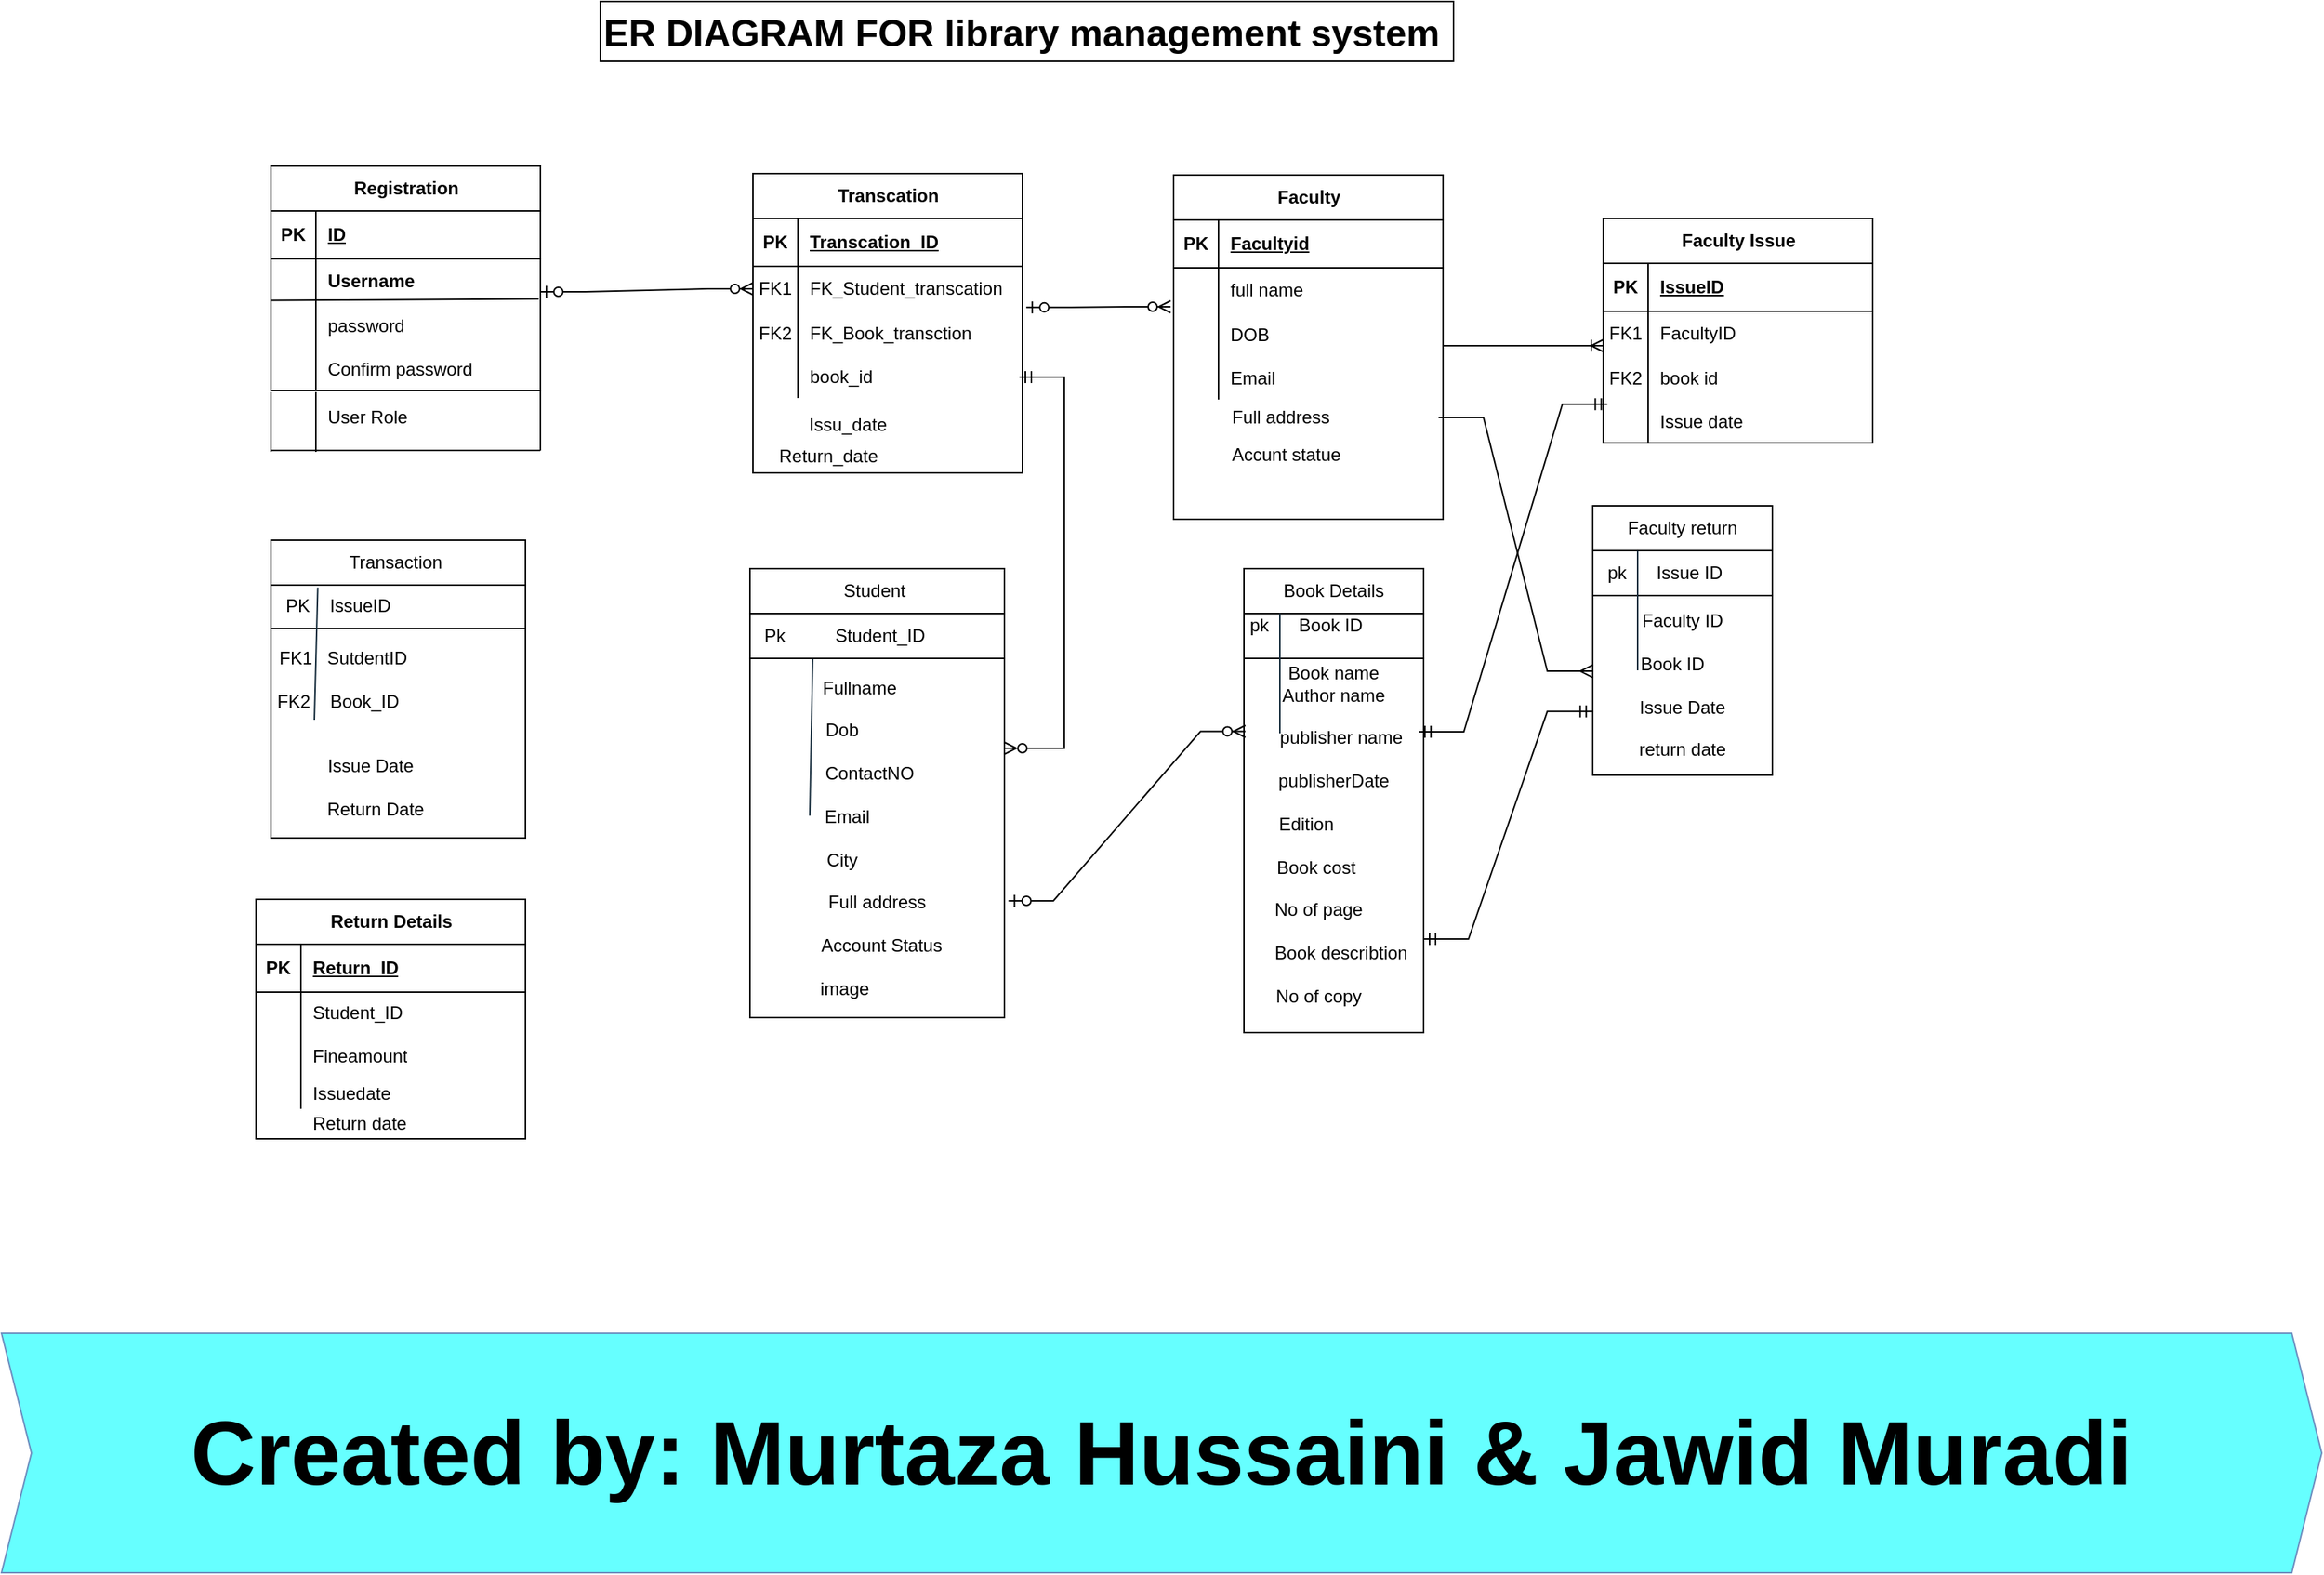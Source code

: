 <mxfile version="27.0.3">
  <diagram name="Page-1" id="FoEoWMVOJTnuln3-TEQc">
    <mxGraphModel dx="2311" dy="1397" grid="1" gridSize="10" guides="1" tooltips="1" connect="1" arrows="1" fold="1" page="1" pageScale="1" pageWidth="850" pageHeight="1100" math="0" shadow="0">
      <root>
        <mxCell id="0" />
        <mxCell id="1" parent="0" />
        <mxCell id="78TRFL_Pudhh9JTYJMQ1-1" value="Registration" style="shape=table;startSize=30;container=1;collapsible=1;childLayout=tableLayout;fixedRows=1;rowLines=0;fontStyle=1;align=center;resizeLast=1;html=1;" parent="1" vertex="1">
          <mxGeometry x="240" y="160" width="180" height="150" as="geometry" />
        </mxCell>
        <mxCell id="78TRFL_Pudhh9JTYJMQ1-2" value="" style="shape=tableRow;horizontal=0;startSize=0;swimlaneHead=0;swimlaneBody=0;fillColor=none;collapsible=0;dropTarget=0;points=[[0,0.5],[1,0.5]];portConstraint=eastwest;top=0;left=0;right=0;bottom=1;" parent="78TRFL_Pudhh9JTYJMQ1-1" vertex="1">
          <mxGeometry y="30" width="180" height="32" as="geometry" />
        </mxCell>
        <mxCell id="78TRFL_Pudhh9JTYJMQ1-3" value="PK" style="shape=partialRectangle;connectable=0;fillColor=none;top=0;left=0;bottom=0;right=0;fontStyle=1;overflow=hidden;whiteSpace=wrap;html=1;" parent="78TRFL_Pudhh9JTYJMQ1-2" vertex="1">
          <mxGeometry width="30" height="32" as="geometry">
            <mxRectangle width="30" height="32" as="alternateBounds" />
          </mxGeometry>
        </mxCell>
        <mxCell id="78TRFL_Pudhh9JTYJMQ1-4" value="ID" style="shape=partialRectangle;connectable=0;fillColor=none;top=0;left=0;bottom=0;right=0;align=left;spacingLeft=6;fontStyle=5;overflow=hidden;whiteSpace=wrap;html=1;" parent="78TRFL_Pudhh9JTYJMQ1-2" vertex="1">
          <mxGeometry x="30" width="150" height="32" as="geometry">
            <mxRectangle width="150" height="32" as="alternateBounds" />
          </mxGeometry>
        </mxCell>
        <mxCell id="78TRFL_Pudhh9JTYJMQ1-5" value="" style="shape=tableRow;horizontal=0;startSize=0;swimlaneHead=0;swimlaneBody=0;fillColor=none;collapsible=0;dropTarget=0;points=[[0,0.5],[1,0.5]];portConstraint=eastwest;top=0;left=0;right=0;bottom=0;" parent="78TRFL_Pudhh9JTYJMQ1-1" vertex="1">
          <mxGeometry y="62" width="180" height="30" as="geometry" />
        </mxCell>
        <mxCell id="78TRFL_Pudhh9JTYJMQ1-6" value="" style="shape=partialRectangle;connectable=0;fillColor=none;top=0;left=0;bottom=0;right=0;editable=1;overflow=hidden;whiteSpace=wrap;html=1;" parent="78TRFL_Pudhh9JTYJMQ1-5" vertex="1">
          <mxGeometry width="30" height="30" as="geometry">
            <mxRectangle width="30" height="30" as="alternateBounds" />
          </mxGeometry>
        </mxCell>
        <mxCell id="78TRFL_Pudhh9JTYJMQ1-7" value="&lt;b&gt;Username&lt;/b&gt;" style="shape=partialRectangle;connectable=0;fillColor=none;top=0;left=0;bottom=0;right=0;align=left;spacingLeft=6;overflow=hidden;whiteSpace=wrap;html=1;" parent="78TRFL_Pudhh9JTYJMQ1-5" vertex="1">
          <mxGeometry x="30" width="150" height="30" as="geometry">
            <mxRectangle width="150" height="30" as="alternateBounds" />
          </mxGeometry>
        </mxCell>
        <mxCell id="78TRFL_Pudhh9JTYJMQ1-8" value="" style="shape=tableRow;horizontal=0;startSize=0;swimlaneHead=0;swimlaneBody=0;fillColor=none;collapsible=0;dropTarget=0;points=[[0,0.5],[1,0.5]];portConstraint=eastwest;top=0;left=0;right=0;bottom=0;" parent="78TRFL_Pudhh9JTYJMQ1-1" vertex="1">
          <mxGeometry y="92" width="180" height="30" as="geometry" />
        </mxCell>
        <mxCell id="78TRFL_Pudhh9JTYJMQ1-9" value="" style="shape=partialRectangle;connectable=0;fillColor=none;top=0;left=0;bottom=0;right=0;editable=1;overflow=hidden;whiteSpace=wrap;html=1;" parent="78TRFL_Pudhh9JTYJMQ1-8" vertex="1">
          <mxGeometry width="30" height="30" as="geometry">
            <mxRectangle width="30" height="30" as="alternateBounds" />
          </mxGeometry>
        </mxCell>
        <mxCell id="78TRFL_Pudhh9JTYJMQ1-10" value="password" style="shape=partialRectangle;connectable=0;fillColor=none;top=0;left=0;bottom=0;right=0;align=left;spacingLeft=6;overflow=hidden;whiteSpace=wrap;html=1;" parent="78TRFL_Pudhh9JTYJMQ1-8" vertex="1">
          <mxGeometry x="30" width="150" height="30" as="geometry">
            <mxRectangle width="150" height="30" as="alternateBounds" />
          </mxGeometry>
        </mxCell>
        <mxCell id="78TRFL_Pudhh9JTYJMQ1-11" value="" style="shape=tableRow;horizontal=0;startSize=0;swimlaneHead=0;swimlaneBody=0;fillColor=none;collapsible=0;dropTarget=0;points=[[0,0.5],[1,0.5]];portConstraint=eastwest;top=0;left=0;right=0;bottom=0;" parent="78TRFL_Pudhh9JTYJMQ1-1" vertex="1">
          <mxGeometry y="122" width="180" height="28" as="geometry" />
        </mxCell>
        <mxCell id="78TRFL_Pudhh9JTYJMQ1-12" value="" style="shape=partialRectangle;connectable=0;fillColor=none;top=0;left=0;bottom=0;right=0;editable=1;overflow=hidden;whiteSpace=wrap;html=1;" parent="78TRFL_Pudhh9JTYJMQ1-11" vertex="1">
          <mxGeometry width="30" height="28" as="geometry">
            <mxRectangle width="30" height="28" as="alternateBounds" />
          </mxGeometry>
        </mxCell>
        <mxCell id="78TRFL_Pudhh9JTYJMQ1-13" value="Confirm password" style="shape=partialRectangle;connectable=0;fillColor=none;top=0;left=0;bottom=0;right=0;align=left;spacingLeft=6;overflow=hidden;whiteSpace=wrap;html=1;" parent="78TRFL_Pudhh9JTYJMQ1-11" vertex="1">
          <mxGeometry x="30" width="150" height="28" as="geometry">
            <mxRectangle width="150" height="28" as="alternateBounds" />
          </mxGeometry>
        </mxCell>
        <mxCell id="78TRFL_Pudhh9JTYJMQ1-14" value="" style="endArrow=none;html=1;rounded=0;fontFamily=Helvetica;fontSize=12;fontColor=default;horizontal=0;exitX=0.016;exitY=-0.075;exitDx=0;exitDy=0;exitPerimeter=0;entryX=0.994;entryY=0.89;entryDx=0;entryDy=0;entryPerimeter=0;" parent="78TRFL_Pudhh9JTYJMQ1-1" target="78TRFL_Pudhh9JTYJMQ1-5" edge="1">
          <mxGeometry width="50" height="50" relative="1" as="geometry">
            <mxPoint x="-0.12" y="89.75" as="sourcePoint" />
            <mxPoint x="187" y="90" as="targetPoint" />
          </mxGeometry>
        </mxCell>
        <mxCell id="78TRFL_Pudhh9JTYJMQ1-15" value="User Role" style="shape=partialRectangle;connectable=0;fillColor=none;top=0;left=0;bottom=0;right=0;align=left;spacingLeft=6;overflow=hidden;whiteSpace=wrap;html=1;" parent="1" vertex="1">
          <mxGeometry x="270" y="313" width="150" height="30" as="geometry">
            <mxRectangle width="150" height="30" as="alternateBounds" />
          </mxGeometry>
        </mxCell>
        <mxCell id="78TRFL_Pudhh9JTYJMQ1-16" value="" style="endArrow=none;html=1;rounded=0;fontFamily=Helvetica;fontSize=12;fontColor=default;horizontal=0;" parent="1" edge="1">
          <mxGeometry width="50" height="50" relative="1" as="geometry">
            <mxPoint x="240" y="350" as="sourcePoint" />
            <mxPoint x="420" y="350" as="targetPoint" />
          </mxGeometry>
        </mxCell>
        <mxCell id="78TRFL_Pudhh9JTYJMQ1-17" value="" style="endArrow=none;html=1;rounded=0;fontFamily=Helvetica;fontSize=12;fontColor=default;horizontal=0;" parent="1" edge="1">
          <mxGeometry width="50" height="50" relative="1" as="geometry">
            <mxPoint x="420" y="310" as="sourcePoint" />
            <mxPoint x="420" y="350" as="targetPoint" />
          </mxGeometry>
        </mxCell>
        <mxCell id="78TRFL_Pudhh9JTYJMQ1-18" value="" style="endArrow=none;html=1;rounded=0;fontFamily=Helvetica;fontSize=12;fontColor=default;horizontal=0;" parent="1" edge="1">
          <mxGeometry width="50" height="50" relative="1" as="geometry">
            <mxPoint x="240" y="311" as="sourcePoint" />
            <mxPoint x="240" y="351" as="targetPoint" />
          </mxGeometry>
        </mxCell>
        <mxCell id="78TRFL_Pudhh9JTYJMQ1-19" value="" style="endArrow=none;html=1;rounded=0;fontFamily=Helvetica;fontSize=12;fontColor=default;horizontal=0;" parent="1" edge="1">
          <mxGeometry width="50" height="50" relative="1" as="geometry">
            <mxPoint x="270" y="311" as="sourcePoint" />
            <mxPoint x="270" y="351" as="targetPoint" />
          </mxGeometry>
        </mxCell>
        <mxCell id="78TRFL_Pudhh9JTYJMQ1-20" value="" style="edgeStyle=entityRelationEdgeStyle;fontSize=12;html=1;endArrow=ERzeroToMany;startArrow=ERzeroToOne;rounded=0;fontFamily=Helvetica;fontColor=default;horizontal=0;entryX=0;entryY=0.5;entryDx=0;entryDy=0;" parent="1" edge="1" target="78TRFL_Pudhh9JTYJMQ1-25">
          <mxGeometry width="100" height="100" relative="1" as="geometry">
            <mxPoint x="420" y="244" as="sourcePoint" />
            <mxPoint x="540" y="244" as="targetPoint" />
            <Array as="points">
              <mxPoint x="510" y="144" />
              <mxPoint x="520" y="224" />
            </Array>
          </mxGeometry>
        </mxCell>
        <mxCell id="78TRFL_Pudhh9JTYJMQ1-21" value="Transcation" style="shape=table;startSize=30;container=1;collapsible=1;childLayout=tableLayout;fixedRows=1;rowLines=0;fontStyle=1;align=center;resizeLast=1;html=1;" parent="1" vertex="1">
          <mxGeometry x="562" y="165" width="180" height="200" as="geometry" />
        </mxCell>
        <mxCell id="78TRFL_Pudhh9JTYJMQ1-22" value="" style="shape=tableRow;horizontal=0;startSize=0;swimlaneHead=0;swimlaneBody=0;fillColor=none;collapsible=0;dropTarget=0;points=[[0,0.5],[1,0.5]];portConstraint=eastwest;top=0;left=0;right=0;bottom=1;" parent="78TRFL_Pudhh9JTYJMQ1-21" vertex="1">
          <mxGeometry y="30" width="180" height="32" as="geometry" />
        </mxCell>
        <mxCell id="78TRFL_Pudhh9JTYJMQ1-23" value="PK" style="shape=partialRectangle;connectable=0;fillColor=none;top=0;left=0;bottom=0;right=0;fontStyle=1;overflow=hidden;whiteSpace=wrap;html=1;" parent="78TRFL_Pudhh9JTYJMQ1-22" vertex="1">
          <mxGeometry width="30" height="32" as="geometry">
            <mxRectangle width="30" height="32" as="alternateBounds" />
          </mxGeometry>
        </mxCell>
        <mxCell id="78TRFL_Pudhh9JTYJMQ1-24" value="Transcation_ID" style="shape=partialRectangle;connectable=0;fillColor=none;top=0;left=0;bottom=0;right=0;align=left;spacingLeft=6;fontStyle=5;overflow=hidden;whiteSpace=wrap;html=1;" parent="78TRFL_Pudhh9JTYJMQ1-22" vertex="1">
          <mxGeometry x="30" width="150" height="32" as="geometry">
            <mxRectangle width="150" height="32" as="alternateBounds" />
          </mxGeometry>
        </mxCell>
        <mxCell id="78TRFL_Pudhh9JTYJMQ1-25" value="" style="shape=tableRow;horizontal=0;startSize=0;swimlaneHead=0;swimlaneBody=0;fillColor=none;collapsible=0;dropTarget=0;points=[[0,0.5],[1,0.5]];portConstraint=eastwest;top=0;left=0;right=0;bottom=0;" parent="78TRFL_Pudhh9JTYJMQ1-21" vertex="1">
          <mxGeometry y="62" width="180" height="30" as="geometry" />
        </mxCell>
        <mxCell id="78TRFL_Pudhh9JTYJMQ1-26" value="FK1" style="shape=partialRectangle;connectable=0;fillColor=none;top=0;left=0;bottom=0;right=0;editable=1;overflow=hidden;whiteSpace=wrap;html=1;" parent="78TRFL_Pudhh9JTYJMQ1-25" vertex="1">
          <mxGeometry width="30" height="30" as="geometry">
            <mxRectangle width="30" height="30" as="alternateBounds" />
          </mxGeometry>
        </mxCell>
        <mxCell id="78TRFL_Pudhh9JTYJMQ1-27" value="FK_Student_transcation" style="shape=partialRectangle;connectable=0;fillColor=none;top=0;left=0;bottom=0;right=0;align=left;spacingLeft=6;overflow=hidden;whiteSpace=wrap;html=1;" parent="78TRFL_Pudhh9JTYJMQ1-25" vertex="1">
          <mxGeometry x="30" width="150" height="30" as="geometry">
            <mxRectangle width="150" height="30" as="alternateBounds" />
          </mxGeometry>
        </mxCell>
        <mxCell id="78TRFL_Pudhh9JTYJMQ1-28" value="" style="shape=tableRow;horizontal=0;startSize=0;swimlaneHead=0;swimlaneBody=0;fillColor=none;collapsible=0;dropTarget=0;points=[[0,0.5],[1,0.5]];portConstraint=eastwest;top=0;left=0;right=0;bottom=0;" parent="78TRFL_Pudhh9JTYJMQ1-21" vertex="1">
          <mxGeometry y="92" width="180" height="30" as="geometry" />
        </mxCell>
        <mxCell id="78TRFL_Pudhh9JTYJMQ1-29" value="FK2" style="shape=partialRectangle;connectable=0;fillColor=none;top=0;left=0;bottom=0;right=0;editable=1;overflow=hidden;whiteSpace=wrap;html=1;" parent="78TRFL_Pudhh9JTYJMQ1-28" vertex="1">
          <mxGeometry width="30" height="30" as="geometry">
            <mxRectangle width="30" height="30" as="alternateBounds" />
          </mxGeometry>
        </mxCell>
        <mxCell id="78TRFL_Pudhh9JTYJMQ1-30" value="FK_Book_transction" style="shape=partialRectangle;connectable=0;fillColor=none;top=0;left=0;bottom=0;right=0;align=left;spacingLeft=6;overflow=hidden;whiteSpace=wrap;html=1;" parent="78TRFL_Pudhh9JTYJMQ1-28" vertex="1">
          <mxGeometry x="30" width="150" height="30" as="geometry">
            <mxRectangle width="150" height="30" as="alternateBounds" />
          </mxGeometry>
        </mxCell>
        <mxCell id="78TRFL_Pudhh9JTYJMQ1-31" value="" style="shape=tableRow;horizontal=0;startSize=0;swimlaneHead=0;swimlaneBody=0;fillColor=none;collapsible=0;dropTarget=0;points=[[0,0.5],[1,0.5]];portConstraint=eastwest;top=0;left=0;right=0;bottom=0;" parent="78TRFL_Pudhh9JTYJMQ1-21" vertex="1">
          <mxGeometry y="122" width="180" height="28" as="geometry" />
        </mxCell>
        <mxCell id="78TRFL_Pudhh9JTYJMQ1-32" value="" style="shape=partialRectangle;connectable=0;fillColor=none;top=0;left=0;bottom=0;right=0;editable=1;overflow=hidden;whiteSpace=wrap;html=1;" parent="78TRFL_Pudhh9JTYJMQ1-31" vertex="1">
          <mxGeometry width="30" height="28" as="geometry">
            <mxRectangle width="30" height="28" as="alternateBounds" />
          </mxGeometry>
        </mxCell>
        <mxCell id="78TRFL_Pudhh9JTYJMQ1-33" value="book_id" style="shape=partialRectangle;connectable=0;fillColor=none;top=0;left=0;bottom=0;right=0;align=left;spacingLeft=6;overflow=hidden;whiteSpace=wrap;html=1;" parent="78TRFL_Pudhh9JTYJMQ1-31" vertex="1">
          <mxGeometry x="30" width="150" height="28" as="geometry">
            <mxRectangle width="150" height="28" as="alternateBounds" />
          </mxGeometry>
        </mxCell>
        <mxCell id="78TRFL_Pudhh9JTYJMQ1-34" value="Issu_date" style="text;html=1;align=center;verticalAlign=middle;resizable=0;points=[];autosize=1;strokeColor=none;fillColor=none;fontFamily=Helvetica;fontSize=12;fontColor=default;horizontal=0;rotation=90;" parent="1" vertex="1">
          <mxGeometry x="605" y="298" width="40" height="70" as="geometry" />
        </mxCell>
        <mxCell id="78TRFL_Pudhh9JTYJMQ1-35" value="Return_date" style="text;html=1;align=center;verticalAlign=middle;resizable=0;points=[];autosize=1;strokeColor=none;fillColor=none;fontFamily=Helvetica;fontSize=12;fontColor=default;horizontal=0;rotation=90;" parent="1" vertex="1">
          <mxGeometry x="592" y="314" width="40" height="80" as="geometry" />
        </mxCell>
        <mxCell id="78TRFL_Pudhh9JTYJMQ1-36" value="" style="edgeStyle=entityRelationEdgeStyle;fontSize=12;html=1;endArrow=ERzeroToMany;startArrow=ERzeroToOne;rounded=0;fontFamily=Helvetica;fontColor=default;horizontal=0;exitX=1.02;exitY=-0.086;exitDx=0;exitDy=0;exitPerimeter=0;" parent="1" edge="1">
          <mxGeometry width="100" height="100" relative="1" as="geometry">
            <mxPoint x="744.6" y="254.42" as="sourcePoint" />
            <mxPoint x="841" y="254" as="targetPoint" />
            <Array as="points">
              <mxPoint x="811" y="154" />
              <mxPoint x="821" y="234" />
            </Array>
          </mxGeometry>
        </mxCell>
        <mxCell id="78TRFL_Pudhh9JTYJMQ1-37" value="Faculty" style="shape=table;startSize=30;container=1;collapsible=1;childLayout=tableLayout;fixedRows=1;rowLines=0;fontStyle=1;align=center;resizeLast=1;html=1;" parent="1" vertex="1">
          <mxGeometry x="843" y="166" width="180" height="230" as="geometry" />
        </mxCell>
        <mxCell id="78TRFL_Pudhh9JTYJMQ1-38" value="" style="shape=tableRow;horizontal=0;startSize=0;swimlaneHead=0;swimlaneBody=0;fillColor=none;collapsible=0;dropTarget=0;points=[[0,0.5],[1,0.5]];portConstraint=eastwest;top=0;left=0;right=0;bottom=1;" parent="78TRFL_Pudhh9JTYJMQ1-37" vertex="1">
          <mxGeometry y="30" width="180" height="32" as="geometry" />
        </mxCell>
        <mxCell id="78TRFL_Pudhh9JTYJMQ1-39" value="PK" style="shape=partialRectangle;connectable=0;fillColor=none;top=0;left=0;bottom=0;right=0;fontStyle=1;overflow=hidden;whiteSpace=wrap;html=1;" parent="78TRFL_Pudhh9JTYJMQ1-38" vertex="1">
          <mxGeometry width="30" height="32" as="geometry">
            <mxRectangle width="30" height="32" as="alternateBounds" />
          </mxGeometry>
        </mxCell>
        <mxCell id="78TRFL_Pudhh9JTYJMQ1-40" value="Facultyid" style="shape=partialRectangle;connectable=0;fillColor=none;top=0;left=0;bottom=0;right=0;align=left;spacingLeft=6;fontStyle=5;overflow=hidden;whiteSpace=wrap;html=1;" parent="78TRFL_Pudhh9JTYJMQ1-38" vertex="1">
          <mxGeometry x="30" width="150" height="32" as="geometry">
            <mxRectangle width="150" height="32" as="alternateBounds" />
          </mxGeometry>
        </mxCell>
        <mxCell id="78TRFL_Pudhh9JTYJMQ1-41" value="" style="shape=tableRow;horizontal=0;startSize=0;swimlaneHead=0;swimlaneBody=0;fillColor=none;collapsible=0;dropTarget=0;points=[[0,0.5],[1,0.5]];portConstraint=eastwest;top=0;left=0;right=0;bottom=0;" parent="78TRFL_Pudhh9JTYJMQ1-37" vertex="1">
          <mxGeometry y="62" width="180" height="30" as="geometry" />
        </mxCell>
        <mxCell id="78TRFL_Pudhh9JTYJMQ1-42" value="" style="shape=partialRectangle;connectable=0;fillColor=none;top=0;left=0;bottom=0;right=0;editable=1;overflow=hidden;whiteSpace=wrap;html=1;" parent="78TRFL_Pudhh9JTYJMQ1-41" vertex="1">
          <mxGeometry width="30" height="30" as="geometry">
            <mxRectangle width="30" height="30" as="alternateBounds" />
          </mxGeometry>
        </mxCell>
        <mxCell id="78TRFL_Pudhh9JTYJMQ1-43" value="full name" style="shape=partialRectangle;connectable=0;fillColor=none;top=0;left=0;bottom=0;right=0;align=left;spacingLeft=6;overflow=hidden;whiteSpace=wrap;html=1;" parent="78TRFL_Pudhh9JTYJMQ1-41" vertex="1">
          <mxGeometry x="30" width="150" height="30" as="geometry">
            <mxRectangle width="150" height="30" as="alternateBounds" />
          </mxGeometry>
        </mxCell>
        <mxCell id="78TRFL_Pudhh9JTYJMQ1-44" value="" style="shape=tableRow;horizontal=0;startSize=0;swimlaneHead=0;swimlaneBody=0;fillColor=none;collapsible=0;dropTarget=0;points=[[0,0.5],[1,0.5]];portConstraint=eastwest;top=0;left=0;right=0;bottom=0;" parent="78TRFL_Pudhh9JTYJMQ1-37" vertex="1">
          <mxGeometry y="92" width="180" height="30" as="geometry" />
        </mxCell>
        <mxCell id="78TRFL_Pudhh9JTYJMQ1-45" value="" style="shape=partialRectangle;connectable=0;fillColor=none;top=0;left=0;bottom=0;right=0;editable=1;overflow=hidden;whiteSpace=wrap;html=1;" parent="78TRFL_Pudhh9JTYJMQ1-44" vertex="1">
          <mxGeometry width="30" height="30" as="geometry">
            <mxRectangle width="30" height="30" as="alternateBounds" />
          </mxGeometry>
        </mxCell>
        <mxCell id="78TRFL_Pudhh9JTYJMQ1-46" value="DOB" style="shape=partialRectangle;connectable=0;fillColor=none;top=0;left=0;bottom=0;right=0;align=left;spacingLeft=6;overflow=hidden;whiteSpace=wrap;html=1;" parent="78TRFL_Pudhh9JTYJMQ1-44" vertex="1">
          <mxGeometry x="30" width="150" height="30" as="geometry">
            <mxRectangle width="150" height="30" as="alternateBounds" />
          </mxGeometry>
        </mxCell>
        <mxCell id="78TRFL_Pudhh9JTYJMQ1-47" value="" style="shape=tableRow;horizontal=0;startSize=0;swimlaneHead=0;swimlaneBody=0;fillColor=none;collapsible=0;dropTarget=0;points=[[0,0.5],[1,0.5]];portConstraint=eastwest;top=0;left=0;right=0;bottom=0;" parent="78TRFL_Pudhh9JTYJMQ1-37" vertex="1">
          <mxGeometry y="122" width="180" height="28" as="geometry" />
        </mxCell>
        <mxCell id="78TRFL_Pudhh9JTYJMQ1-48" value="" style="shape=partialRectangle;connectable=0;fillColor=none;top=0;left=0;bottom=0;right=0;editable=1;overflow=hidden;whiteSpace=wrap;html=1;" parent="78TRFL_Pudhh9JTYJMQ1-47" vertex="1">
          <mxGeometry width="30" height="28" as="geometry">
            <mxRectangle width="30" height="28" as="alternateBounds" />
          </mxGeometry>
        </mxCell>
        <mxCell id="78TRFL_Pudhh9JTYJMQ1-49" value="Email" style="shape=partialRectangle;connectable=0;fillColor=none;top=0;left=0;bottom=0;right=0;align=left;spacingLeft=6;overflow=hidden;whiteSpace=wrap;html=1;" parent="78TRFL_Pudhh9JTYJMQ1-47" vertex="1">
          <mxGeometry x="30" width="150" height="28" as="geometry">
            <mxRectangle width="150" height="28" as="alternateBounds" />
          </mxGeometry>
        </mxCell>
        <mxCell id="78TRFL_Pudhh9JTYJMQ1-50" value="Full address" style="shape=partialRectangle;connectable=0;fillColor=none;top=0;left=0;bottom=0;right=0;align=left;spacingLeft=6;overflow=hidden;whiteSpace=wrap;html=1;" parent="1" vertex="1">
          <mxGeometry x="874" y="314" width="150" height="28" as="geometry">
            <mxRectangle width="150" height="28" as="alternateBounds" />
          </mxGeometry>
        </mxCell>
        <mxCell id="78TRFL_Pudhh9JTYJMQ1-51" value="Accunt statue" style="shape=partialRectangle;connectable=0;fillColor=none;top=0;left=0;bottom=0;right=0;align=left;spacingLeft=6;overflow=hidden;whiteSpace=wrap;html=1;" parent="1" vertex="1">
          <mxGeometry x="874" y="339" width="150" height="28" as="geometry">
            <mxRectangle width="150" height="28" as="alternateBounds" />
          </mxGeometry>
        </mxCell>
        <mxCell id="78TRFL_Pudhh9JTYJMQ1-52" value="Faculty Issue" style="shape=table;startSize=30;container=1;collapsible=1;childLayout=tableLayout;fixedRows=1;rowLines=0;fontStyle=1;align=center;resizeLast=1;html=1;" parent="1" vertex="1">
          <mxGeometry x="1130" y="195" width="180" height="150" as="geometry" />
        </mxCell>
        <mxCell id="78TRFL_Pudhh9JTYJMQ1-53" value="" style="shape=tableRow;horizontal=0;startSize=0;swimlaneHead=0;swimlaneBody=0;fillColor=none;collapsible=0;dropTarget=0;points=[[0,0.5],[1,0.5]];portConstraint=eastwest;top=0;left=0;right=0;bottom=1;" parent="78TRFL_Pudhh9JTYJMQ1-52" vertex="1">
          <mxGeometry y="30" width="180" height="32" as="geometry" />
        </mxCell>
        <mxCell id="78TRFL_Pudhh9JTYJMQ1-54" value="PK" style="shape=partialRectangle;connectable=0;fillColor=none;top=0;left=0;bottom=0;right=0;fontStyle=1;overflow=hidden;whiteSpace=wrap;html=1;" parent="78TRFL_Pudhh9JTYJMQ1-53" vertex="1">
          <mxGeometry width="30" height="32" as="geometry">
            <mxRectangle width="30" height="32" as="alternateBounds" />
          </mxGeometry>
        </mxCell>
        <mxCell id="78TRFL_Pudhh9JTYJMQ1-55" value="IssueID" style="shape=partialRectangle;connectable=0;fillColor=none;top=0;left=0;bottom=0;right=0;align=left;spacingLeft=6;fontStyle=5;overflow=hidden;whiteSpace=wrap;html=1;" parent="78TRFL_Pudhh9JTYJMQ1-53" vertex="1">
          <mxGeometry x="30" width="150" height="32" as="geometry">
            <mxRectangle width="150" height="32" as="alternateBounds" />
          </mxGeometry>
        </mxCell>
        <mxCell id="78TRFL_Pudhh9JTYJMQ1-56" value="" style="shape=tableRow;horizontal=0;startSize=0;swimlaneHead=0;swimlaneBody=0;fillColor=none;collapsible=0;dropTarget=0;points=[[0,0.5],[1,0.5]];portConstraint=eastwest;top=0;left=0;right=0;bottom=0;" parent="78TRFL_Pudhh9JTYJMQ1-52" vertex="1">
          <mxGeometry y="62" width="180" height="30" as="geometry" />
        </mxCell>
        <mxCell id="78TRFL_Pudhh9JTYJMQ1-57" value="FK1" style="shape=partialRectangle;connectable=0;fillColor=none;top=0;left=0;bottom=0;right=0;editable=1;overflow=hidden;whiteSpace=wrap;html=1;" parent="78TRFL_Pudhh9JTYJMQ1-56" vertex="1">
          <mxGeometry width="30" height="30" as="geometry">
            <mxRectangle width="30" height="30" as="alternateBounds" />
          </mxGeometry>
        </mxCell>
        <mxCell id="78TRFL_Pudhh9JTYJMQ1-58" value="FacultyID" style="shape=partialRectangle;connectable=0;fillColor=none;top=0;left=0;bottom=0;right=0;align=left;spacingLeft=6;overflow=hidden;whiteSpace=wrap;html=1;" parent="78TRFL_Pudhh9JTYJMQ1-56" vertex="1">
          <mxGeometry x="30" width="150" height="30" as="geometry">
            <mxRectangle width="150" height="30" as="alternateBounds" />
          </mxGeometry>
        </mxCell>
        <mxCell id="78TRFL_Pudhh9JTYJMQ1-59" value="" style="shape=tableRow;horizontal=0;startSize=0;swimlaneHead=0;swimlaneBody=0;fillColor=none;collapsible=0;dropTarget=0;points=[[0,0.5],[1,0.5]];portConstraint=eastwest;top=0;left=0;right=0;bottom=0;" parent="78TRFL_Pudhh9JTYJMQ1-52" vertex="1">
          <mxGeometry y="92" width="180" height="30" as="geometry" />
        </mxCell>
        <mxCell id="78TRFL_Pudhh9JTYJMQ1-60" value="FK2" style="shape=partialRectangle;connectable=0;fillColor=none;top=0;left=0;bottom=0;right=0;editable=1;overflow=hidden;whiteSpace=wrap;html=1;" parent="78TRFL_Pudhh9JTYJMQ1-59" vertex="1">
          <mxGeometry width="30" height="30" as="geometry">
            <mxRectangle width="30" height="30" as="alternateBounds" />
          </mxGeometry>
        </mxCell>
        <mxCell id="78TRFL_Pudhh9JTYJMQ1-61" value="book id" style="shape=partialRectangle;connectable=0;fillColor=none;top=0;left=0;bottom=0;right=0;align=left;spacingLeft=6;overflow=hidden;whiteSpace=wrap;html=1;" parent="78TRFL_Pudhh9JTYJMQ1-59" vertex="1">
          <mxGeometry x="30" width="150" height="30" as="geometry">
            <mxRectangle width="150" height="30" as="alternateBounds" />
          </mxGeometry>
        </mxCell>
        <mxCell id="78TRFL_Pudhh9JTYJMQ1-62" value="" style="shape=tableRow;horizontal=0;startSize=0;swimlaneHead=0;swimlaneBody=0;fillColor=none;collapsible=0;dropTarget=0;points=[[0,0.5],[1,0.5]];portConstraint=eastwest;top=0;left=0;right=0;bottom=0;" parent="78TRFL_Pudhh9JTYJMQ1-52" vertex="1">
          <mxGeometry y="122" width="180" height="28" as="geometry" />
        </mxCell>
        <mxCell id="78TRFL_Pudhh9JTYJMQ1-63" value="" style="shape=partialRectangle;connectable=0;fillColor=none;top=0;left=0;bottom=0;right=0;editable=1;overflow=hidden;whiteSpace=wrap;html=1;" parent="78TRFL_Pudhh9JTYJMQ1-62" vertex="1">
          <mxGeometry width="30" height="28" as="geometry">
            <mxRectangle width="30" height="28" as="alternateBounds" />
          </mxGeometry>
        </mxCell>
        <mxCell id="78TRFL_Pudhh9JTYJMQ1-64" value="Issue date" style="shape=partialRectangle;connectable=0;fillColor=none;top=0;left=0;bottom=0;right=0;align=left;spacingLeft=6;overflow=hidden;whiteSpace=wrap;html=1;" parent="78TRFL_Pudhh9JTYJMQ1-62" vertex="1">
          <mxGeometry x="30" width="150" height="28" as="geometry">
            <mxRectangle width="150" height="28" as="alternateBounds" />
          </mxGeometry>
        </mxCell>
        <mxCell id="78TRFL_Pudhh9JTYJMQ1-65" value="" style="edgeStyle=entityRelationEdgeStyle;fontSize=12;html=1;endArrow=ERoneToMany;rounded=0;fontFamily=Helvetica;fontColor=default;horizontal=0;" parent="1" edge="1">
          <mxGeometry width="100" height="100" relative="1" as="geometry">
            <mxPoint x="1023" y="280" as="sourcePoint" />
            <mxPoint x="1130" y="280" as="targetPoint" />
          </mxGeometry>
        </mxCell>
        <mxCell id="78TRFL_Pudhh9JTYJMQ1-66" value="&lt;b&gt;&lt;font style=&quot;font-size: 25px;&quot;&gt;ER DIAGRAM FOR library management system&amp;nbsp;&lt;/font&gt;&lt;/b&gt;" style="rounded=0;whiteSpace=wrap;html=1;" parent="1" vertex="1">
          <mxGeometry x="460" y="50" width="570" height="40" as="geometry" />
        </mxCell>
        <mxCell id="iOyyVbHkS2zLcaTO-czm-7" value="PK&amp;nbsp; &amp;nbsp; IssueID&amp;nbsp; &amp;nbsp; &amp;nbsp; &amp;nbsp; &amp;nbsp; &amp;nbsp; &amp;nbsp; &amp;nbsp; &amp;nbsp; &amp;nbsp; &amp;nbsp; &amp;nbsp;&amp;nbsp;" style="rounded=0;whiteSpace=wrap;html=1;" vertex="1" parent="1">
          <mxGeometry x="240" y="439" width="170" height="30" as="geometry" />
        </mxCell>
        <mxCell id="iOyyVbHkS2zLcaTO-czm-8" value="Transaction&amp;nbsp;" style="rounded=0;whiteSpace=wrap;html=1;" vertex="1" parent="1">
          <mxGeometry x="240" y="410" width="170" height="30" as="geometry" />
        </mxCell>
        <mxCell id="iOyyVbHkS2zLcaTO-czm-9" value="" style="endArrow=none;html=1;rounded=0;strokeColor=#182E3E;fontColor=#1A1A1A;" edge="1" parent="1" source="iOyyVbHkS2zLcaTO-czm-11">
          <mxGeometry width="50" height="50" relative="1" as="geometry">
            <mxPoint x="280" y="640" as="sourcePoint" />
            <mxPoint x="330" y="590" as="targetPoint" />
          </mxGeometry>
        </mxCell>
        <mxCell id="iOyyVbHkS2zLcaTO-czm-11" value="FK1&amp;nbsp; &amp;nbsp;SutdentID&amp;nbsp; &amp;nbsp; &amp;nbsp; &amp;nbsp; &amp;nbsp; &amp;nbsp; &amp;nbsp; &amp;nbsp; &amp;nbsp; &amp;nbsp; &amp;nbsp;&amp;nbsp;&lt;div&gt;&lt;br&gt;&lt;div&gt;FK2&amp;nbsp; &amp;nbsp; Book_ID&amp;nbsp; &amp;nbsp; &amp;nbsp; &amp;nbsp; &amp;nbsp; &amp;nbsp; &amp;nbsp; &amp;nbsp; &amp;nbsp; &amp;nbsp; &amp;nbsp; &amp;nbsp;&amp;nbsp;&lt;/div&gt;&lt;div&gt;&amp;nbsp; &amp;nbsp; &amp;nbsp; &amp;nbsp; &amp;nbsp; &amp;nbsp; &amp;nbsp; &amp;nbsp; &amp;nbsp; &amp;nbsp; &amp;nbsp; &amp;nbsp; &amp;nbsp; &amp;nbsp; &amp;nbsp; &amp;nbsp; &amp;nbsp; &amp;nbsp; &amp;nbsp; &amp;nbsp; &amp;nbsp; &amp;nbsp; &amp;nbsp; &amp;nbsp; &amp;nbsp;&lt;/div&gt;&lt;div&gt;&lt;br&gt;&lt;/div&gt;&lt;div&gt;Issue Date&amp;nbsp; &amp;nbsp; &amp;nbsp; &amp;nbsp; &amp;nbsp; &amp;nbsp;&lt;/div&gt;&lt;div&gt;&amp;nbsp; &amp;nbsp; &amp;nbsp;&lt;/div&gt;&lt;div&gt;Return Date&amp;nbsp; &amp;nbsp; &amp;nbsp; &amp;nbsp; &amp;nbsp;&lt;/div&gt;&lt;/div&gt;" style="rounded=0;whiteSpace=wrap;html=1;" vertex="1" parent="1">
          <mxGeometry x="240" y="469" width="170" height="140" as="geometry" />
        </mxCell>
        <mxCell id="iOyyVbHkS2zLcaTO-czm-12" value="" style="endArrow=none;html=1;rounded=0;strokeColor=#182E3E;fontColor=#1A1A1A;entryX=0.184;entryY=0.089;entryDx=0;entryDy=0;entryPerimeter=0;" edge="1" parent="1" target="iOyyVbHkS2zLcaTO-czm-7">
          <mxGeometry width="50" height="50" relative="1" as="geometry">
            <mxPoint x="269" y="530" as="sourcePoint" />
            <mxPoint x="330" y="590" as="targetPoint" />
          </mxGeometry>
        </mxCell>
        <mxCell id="iOyyVbHkS2zLcaTO-czm-32" value="Return Details" style="shape=table;startSize=30;container=1;collapsible=1;childLayout=tableLayout;fixedRows=1;rowLines=0;fontStyle=1;align=center;resizeLast=1;html=1;" vertex="1" parent="1">
          <mxGeometry x="230" y="650" width="180" height="160" as="geometry" />
        </mxCell>
        <mxCell id="iOyyVbHkS2zLcaTO-czm-33" value="" style="shape=tableRow;horizontal=0;startSize=0;swimlaneHead=0;swimlaneBody=0;fillColor=none;collapsible=0;dropTarget=0;points=[[0,0.5],[1,0.5]];portConstraint=eastwest;top=0;left=0;right=0;bottom=1;" vertex="1" parent="iOyyVbHkS2zLcaTO-czm-32">
          <mxGeometry y="30" width="180" height="32" as="geometry" />
        </mxCell>
        <mxCell id="iOyyVbHkS2zLcaTO-czm-34" value="PK" style="shape=partialRectangle;connectable=0;fillColor=none;top=0;left=0;bottom=0;right=0;fontStyle=1;overflow=hidden;whiteSpace=wrap;html=1;" vertex="1" parent="iOyyVbHkS2zLcaTO-czm-33">
          <mxGeometry width="30.0" height="32" as="geometry">
            <mxRectangle width="30.0" height="32" as="alternateBounds" />
          </mxGeometry>
        </mxCell>
        <mxCell id="iOyyVbHkS2zLcaTO-czm-35" value="Return_ID" style="shape=partialRectangle;connectable=0;fillColor=none;top=0;left=0;bottom=0;right=0;align=left;spacingLeft=6;fontStyle=5;overflow=hidden;whiteSpace=wrap;html=1;" vertex="1" parent="iOyyVbHkS2zLcaTO-czm-33">
          <mxGeometry x="30.0" width="150.0" height="32" as="geometry">
            <mxRectangle width="150.0" height="32" as="alternateBounds" />
          </mxGeometry>
        </mxCell>
        <mxCell id="iOyyVbHkS2zLcaTO-czm-36" value="" style="shape=tableRow;horizontal=0;startSize=0;swimlaneHead=0;swimlaneBody=0;fillColor=none;collapsible=0;dropTarget=0;points=[[0,0.5],[1,0.5]];portConstraint=eastwest;top=0;left=0;right=0;bottom=0;" vertex="1" parent="iOyyVbHkS2zLcaTO-czm-32">
          <mxGeometry y="62" width="180" height="28" as="geometry" />
        </mxCell>
        <mxCell id="iOyyVbHkS2zLcaTO-czm-37" value="" style="shape=partialRectangle;connectable=0;fillColor=none;top=0;left=0;bottom=0;right=0;editable=1;overflow=hidden;whiteSpace=wrap;html=1;" vertex="1" parent="iOyyVbHkS2zLcaTO-czm-36">
          <mxGeometry width="30.0" height="28" as="geometry">
            <mxRectangle width="30.0" height="28" as="alternateBounds" />
          </mxGeometry>
        </mxCell>
        <mxCell id="iOyyVbHkS2zLcaTO-czm-38" value="Student_ID" style="shape=partialRectangle;connectable=0;fillColor=none;top=0;left=0;bottom=0;right=0;align=left;spacingLeft=6;overflow=hidden;whiteSpace=wrap;html=1;" vertex="1" parent="iOyyVbHkS2zLcaTO-czm-36">
          <mxGeometry x="30.0" width="150.0" height="28" as="geometry">
            <mxRectangle width="150.0" height="28" as="alternateBounds" />
          </mxGeometry>
        </mxCell>
        <mxCell id="iOyyVbHkS2zLcaTO-czm-39" value="" style="shape=tableRow;horizontal=0;startSize=0;swimlaneHead=0;swimlaneBody=0;fillColor=none;collapsible=0;dropTarget=0;points=[[0,0.5],[1,0.5]];portConstraint=eastwest;top=0;left=0;right=0;bottom=0;" vertex="1" parent="iOyyVbHkS2zLcaTO-czm-32">
          <mxGeometry y="90" width="180" height="30" as="geometry" />
        </mxCell>
        <mxCell id="iOyyVbHkS2zLcaTO-czm-40" value="" style="shape=partialRectangle;connectable=0;fillColor=none;top=0;left=0;bottom=0;right=0;editable=1;overflow=hidden;whiteSpace=wrap;html=1;" vertex="1" parent="iOyyVbHkS2zLcaTO-czm-39">
          <mxGeometry width="30.0" height="30" as="geometry">
            <mxRectangle width="30.0" height="30" as="alternateBounds" />
          </mxGeometry>
        </mxCell>
        <mxCell id="iOyyVbHkS2zLcaTO-czm-41" value="Fineamount" style="shape=partialRectangle;connectable=0;fillColor=none;top=0;left=0;bottom=0;right=0;align=left;spacingLeft=6;overflow=hidden;whiteSpace=wrap;html=1;" vertex="1" parent="iOyyVbHkS2zLcaTO-czm-39">
          <mxGeometry x="30.0" width="150.0" height="30" as="geometry">
            <mxRectangle width="150.0" height="30" as="alternateBounds" />
          </mxGeometry>
        </mxCell>
        <mxCell id="iOyyVbHkS2zLcaTO-czm-42" value="" style="shape=tableRow;horizontal=0;startSize=0;swimlaneHead=0;swimlaneBody=0;fillColor=none;collapsible=0;dropTarget=0;points=[[0,0.5],[1,0.5]];portConstraint=eastwest;top=0;left=0;right=0;bottom=0;" vertex="1" parent="iOyyVbHkS2zLcaTO-czm-32">
          <mxGeometry y="120" width="180" height="20" as="geometry" />
        </mxCell>
        <mxCell id="iOyyVbHkS2zLcaTO-czm-43" value="" style="shape=partialRectangle;connectable=0;fillColor=none;top=0;left=0;bottom=0;right=0;editable=1;overflow=hidden;whiteSpace=wrap;html=1;" vertex="1" parent="iOyyVbHkS2zLcaTO-czm-42">
          <mxGeometry width="30.0" height="20" as="geometry">
            <mxRectangle width="30.0" height="20" as="alternateBounds" />
          </mxGeometry>
        </mxCell>
        <mxCell id="iOyyVbHkS2zLcaTO-czm-44" value="Issuedate&lt;div&gt;&lt;br&gt;&lt;/div&gt;" style="shape=partialRectangle;connectable=0;fillColor=none;top=0;left=0;bottom=0;right=0;align=left;spacingLeft=6;overflow=hidden;whiteSpace=wrap;html=1;" vertex="1" parent="iOyyVbHkS2zLcaTO-czm-42">
          <mxGeometry x="30.0" width="150.0" height="20" as="geometry">
            <mxRectangle width="150.0" height="20" as="alternateBounds" />
          </mxGeometry>
        </mxCell>
        <mxCell id="iOyyVbHkS2zLcaTO-czm-51" value="" style="shape=tableRow;horizontal=0;startSize=0;swimlaneHead=0;swimlaneBody=0;fillColor=none;collapsible=0;dropTarget=0;points=[[0,0.5],[1,0.5]];portConstraint=eastwest;top=0;left=0;right=0;bottom=0;" vertex="1" parent="1">
          <mxGeometry x="230" y="760" width="180" height="20" as="geometry" />
        </mxCell>
        <mxCell id="iOyyVbHkS2zLcaTO-czm-52" value="" style="shape=partialRectangle;connectable=0;fillColor=none;top=0;left=0;bottom=0;right=0;editable=1;overflow=hidden;whiteSpace=wrap;html=1;" vertex="1" parent="iOyyVbHkS2zLcaTO-czm-51">
          <mxGeometry width="30.0" height="20" as="geometry">
            <mxRectangle width="30.0" height="20" as="alternateBounds" />
          </mxGeometry>
        </mxCell>
        <mxCell id="iOyyVbHkS2zLcaTO-czm-53" value="&lt;div&gt;Return date&lt;/div&gt;" style="shape=partialRectangle;connectable=0;fillColor=none;top=0;left=0;bottom=0;right=0;align=left;spacingLeft=6;overflow=hidden;whiteSpace=wrap;html=1;" vertex="1" parent="1">
          <mxGeometry x="260.0" y="790" width="150.0" height="20" as="geometry">
            <mxRectangle width="150.0" height="20" as="alternateBounds" />
          </mxGeometry>
        </mxCell>
        <mxCell id="iOyyVbHkS2zLcaTO-czm-54" value="Fullname&amp;nbsp; &amp;nbsp; &amp;nbsp; &amp;nbsp;&lt;div&gt;&lt;br&gt;&lt;div&gt;Dob&amp;nbsp; &amp;nbsp; &amp;nbsp; &amp;nbsp; &amp;nbsp; &amp;nbsp; &amp;nbsp;&amp;nbsp;&lt;/div&gt;&lt;div&gt;&lt;br&gt;&lt;/div&gt;&lt;div&gt;ContactNO&amp;nbsp; &amp;nbsp;&lt;/div&gt;&lt;div&gt;&lt;br&gt;&lt;/div&gt;&lt;div&gt;Email&amp;nbsp; &amp;nbsp; &amp;nbsp; &amp;nbsp; &amp;nbsp; &amp;nbsp;&amp;nbsp;&lt;/div&gt;&lt;div&gt;&lt;br&gt;&lt;/div&gt;&lt;div&gt;City&amp;nbsp; &amp;nbsp; &amp;nbsp; &amp;nbsp; &amp;nbsp; &amp;nbsp; &amp;nbsp;&amp;nbsp;&lt;/div&gt;&lt;div&gt;&amp;nbsp;&lt;/div&gt;&lt;div&gt;Full address&lt;/div&gt;&lt;div&gt;&lt;br&gt;&lt;/div&gt;&lt;div&gt;&amp;nbsp; Account Status&lt;/div&gt;&lt;div&gt;&lt;br&gt;&lt;/div&gt;&lt;div&gt;image&amp;nbsp; &amp;nbsp; &amp;nbsp; &amp;nbsp; &amp;nbsp; &amp;nbsp; &amp;nbsp;&lt;/div&gt;&lt;/div&gt;" style="rounded=0;whiteSpace=wrap;html=1;" vertex="1" parent="1">
          <mxGeometry x="560" y="489" width="170" height="240" as="geometry" />
        </mxCell>
        <mxCell id="iOyyVbHkS2zLcaTO-czm-55" value="Student&amp;nbsp;" style="rounded=0;whiteSpace=wrap;html=1;" vertex="1" parent="1">
          <mxGeometry x="560" y="429" width="170" height="30" as="geometry" />
        </mxCell>
        <mxCell id="iOyyVbHkS2zLcaTO-czm-56" value="" style="edgeStyle=entityRelationEdgeStyle;fontSize=12;html=1;endArrow=ERzeroToMany;startArrow=ERmandOne;rounded=0;entryX=1;entryY=0.25;entryDx=0;entryDy=0;" edge="1" parent="1" target="iOyyVbHkS2zLcaTO-czm-54">
          <mxGeometry width="100" height="100" relative="1" as="geometry">
            <mxPoint x="740" y="301" as="sourcePoint" />
            <mxPoint x="760" y="444" as="targetPoint" />
            <Array as="points">
              <mxPoint x="760" y="384" />
              <mxPoint x="780" y="420" />
              <mxPoint x="770" y="540" />
              <mxPoint x="790" y="460" />
              <mxPoint x="770" y="480" />
            </Array>
          </mxGeometry>
        </mxCell>
        <mxCell id="iOyyVbHkS2zLcaTO-czm-57" value="" style="endArrow=none;html=1;rounded=0;strokeColor=#182E3E;fontColor=#1A1A1A;exitX=0.25;exitY=0;exitDx=0;exitDy=0;entryX=0.235;entryY=0.438;entryDx=0;entryDy=0;entryPerimeter=0;" edge="1" parent="1" source="iOyyVbHkS2zLcaTO-czm-59" target="iOyyVbHkS2zLcaTO-czm-54">
          <mxGeometry width="50" height="50" relative="1" as="geometry">
            <mxPoint x="600" y="454" as="sourcePoint" />
            <mxPoint x="600" y="554" as="targetPoint" />
            <Array as="points" />
          </mxGeometry>
        </mxCell>
        <mxCell id="iOyyVbHkS2zLcaTO-czm-58" style="edgeStyle=orthogonalEdgeStyle;rounded=0;orthogonalLoop=1;jettySize=auto;html=1;exitX=0.25;exitY=1;exitDx=0;exitDy=0;entryX=0.25;entryY=1;entryDx=0;entryDy=0;strokeColor=#182E3E;fontColor=#1A1A1A;" edge="1" parent="1" source="iOyyVbHkS2zLcaTO-czm-59" target="iOyyVbHkS2zLcaTO-czm-55">
          <mxGeometry relative="1" as="geometry" />
        </mxCell>
        <mxCell id="iOyyVbHkS2zLcaTO-czm-59" value="Pk&amp;nbsp; &amp;nbsp; &amp;nbsp; &amp;nbsp; &amp;nbsp; Student_ID&amp;nbsp; &amp;nbsp; &amp;nbsp; &amp;nbsp; &amp;nbsp; &amp;nbsp; &amp;nbsp;" style="rounded=0;whiteSpace=wrap;html=1;" vertex="1" parent="1">
          <mxGeometry x="560" y="459" width="170" height="30" as="geometry" />
        </mxCell>
        <mxCell id="pC0e8MSvF1CPOKgwOyE3-1" value="&lt;div&gt;&lt;br&gt;&lt;/div&gt;&lt;div&gt;Book name&lt;/div&gt;Author name&lt;div&gt;&lt;br&gt;&lt;div&gt;&amp;nbsp; &amp;nbsp;publisher name&lt;/div&gt;&lt;div&gt;&lt;br&gt;&lt;/div&gt;&lt;div&gt;publisherDate&lt;/div&gt;&lt;div&gt;&lt;br&gt;&lt;/div&gt;&lt;div&gt;Edition&amp;nbsp; &amp;nbsp; &amp;nbsp; &amp;nbsp; &amp;nbsp; &amp;nbsp;&lt;/div&gt;&lt;div&gt;&lt;br&gt;&lt;/div&gt;&lt;div&gt;Book cost&amp;nbsp; &amp;nbsp; &amp;nbsp; &amp;nbsp;&lt;/div&gt;&lt;div&gt;&lt;br&gt;&lt;/div&gt;&lt;div&gt;No of page&amp;nbsp; &amp;nbsp; &amp;nbsp;&amp;nbsp;&lt;/div&gt;&lt;div&gt;&lt;br&gt;&lt;/div&gt;&lt;div&gt;&amp;nbsp; &amp;nbsp;Book describtion&lt;/div&gt;&lt;div&gt;&lt;br&gt;&lt;/div&gt;&lt;div&gt;No of copy&amp;nbsp; &amp;nbsp; &amp;nbsp;&amp;nbsp;&lt;/div&gt;&lt;div&gt;&lt;br&gt;&lt;/div&gt;&lt;div&gt;&lt;br&gt;&lt;/div&gt;&lt;/div&gt;" style="rounded=0;whiteSpace=wrap;html=1;" vertex="1" parent="1">
          <mxGeometry x="890" y="489" width="120" height="250" as="geometry" />
        </mxCell>
        <mxCell id="pC0e8MSvF1CPOKgwOyE3-2" value="pk&amp;nbsp; &amp;nbsp; &amp;nbsp; Book ID&amp;nbsp; &amp;nbsp; &amp;nbsp; &amp;nbsp; &amp;nbsp; &amp;nbsp; &amp;nbsp; &amp;nbsp;" style="rounded=0;whiteSpace=wrap;html=1;" vertex="1" parent="1">
          <mxGeometry x="890" y="459" width="120" height="30" as="geometry" />
        </mxCell>
        <mxCell id="pC0e8MSvF1CPOKgwOyE3-3" value="Book Details" style="rounded=0;whiteSpace=wrap;html=1;" vertex="1" parent="1">
          <mxGeometry x="890" y="429" width="120" height="30" as="geometry" />
        </mxCell>
        <mxCell id="pC0e8MSvF1CPOKgwOyE3-4" value="" style="edgeStyle=entityRelationEdgeStyle;fontSize=12;html=1;endArrow=ERzeroToMany;startArrow=ERzeroToOne;rounded=0;entryX=0.008;entryY=0.195;entryDx=0;entryDy=0;entryPerimeter=0;exitX=1.016;exitY=0.675;exitDx=0;exitDy=0;exitPerimeter=0;" edge="1" parent="1" target="pC0e8MSvF1CPOKgwOyE3-1" source="iOyyVbHkS2zLcaTO-czm-54">
          <mxGeometry width="100" height="100" relative="1" as="geometry">
            <mxPoint x="810" y="744" as="sourcePoint" />
            <mxPoint x="889" y="509" as="targetPoint" />
            <Array as="points">
              <mxPoint x="730" y="651" />
            </Array>
          </mxGeometry>
        </mxCell>
        <mxCell id="pC0e8MSvF1CPOKgwOyE3-5" value="" style="endArrow=none;html=1;rounded=0;strokeColor=#182E3E;fontColor=#1A1A1A;exitX=0.25;exitY=0.263;exitDx=0;exitDy=0;exitPerimeter=0;" edge="1" parent="1">
          <mxGeometry width="50" height="50" relative="1" as="geometry">
            <mxPoint x="914" y="539" as="sourcePoint" />
            <mxPoint x="914" y="459" as="targetPoint" />
            <Array as="points">
              <mxPoint x="914" y="459" />
            </Array>
          </mxGeometry>
        </mxCell>
        <mxCell id="pC0e8MSvF1CPOKgwOyE3-6" value="Faculty ID&lt;div&gt;&lt;br&gt;&lt;div&gt;Book ID&amp;nbsp; &amp;nbsp;&amp;nbsp;&lt;/div&gt;&lt;div&gt;&lt;br&gt;&lt;/div&gt;&lt;div&gt;Issue Date&lt;/div&gt;&lt;div&gt;&lt;br&gt;&lt;/div&gt;&lt;div&gt;return date&lt;/div&gt;&lt;/div&gt;" style="rounded=0;whiteSpace=wrap;html=1;" vertex="1" parent="1">
          <mxGeometry x="1123" y="447" width="120" height="120" as="geometry" />
        </mxCell>
        <mxCell id="pC0e8MSvF1CPOKgwOyE3-7" value="pk&amp;nbsp; &amp;nbsp; &amp;nbsp; Issue ID&amp;nbsp; &amp;nbsp; &amp;nbsp; &amp;nbsp;" style="rounded=0;whiteSpace=wrap;html=1;" vertex="1" parent="1">
          <mxGeometry x="1123" y="417" width="120" height="30" as="geometry" />
        </mxCell>
        <mxCell id="pC0e8MSvF1CPOKgwOyE3-8" value="Faculty return" style="rounded=0;whiteSpace=wrap;html=1;" vertex="1" parent="1">
          <mxGeometry x="1123" y="387" width="120" height="30" as="geometry" />
        </mxCell>
        <mxCell id="pC0e8MSvF1CPOKgwOyE3-9" value="" style="edgeStyle=entityRelationEdgeStyle;fontSize=12;html=1;endArrow=ERmany;rounded=0;entryX=-0.003;entryY=0.421;entryDx=0;entryDy=0;entryPerimeter=0;" edge="1" parent="1" target="pC0e8MSvF1CPOKgwOyE3-6">
          <mxGeometry width="100" height="100" relative="1" as="geometry">
            <mxPoint x="1020" y="328" as="sourcePoint" />
            <mxPoint x="1123" y="497" as="targetPoint" />
            <Array as="points">
              <mxPoint x="1164.36" y="540.23" />
              <mxPoint x="1214" y="422.49" />
              <mxPoint x="934" y="402.49" />
              <mxPoint x="1044" y="382.49" />
              <mxPoint x="914" y="402.49" />
              <mxPoint x="1214" y="432.49" />
              <mxPoint x="1384" y="482.49" />
              <mxPoint x="1174" y="422.49" />
              <mxPoint x="1134.36" y="480.23" />
              <mxPoint x="1144.36" y="470.23" />
              <mxPoint x="1154.36" y="512.23" />
              <mxPoint x="1154.36" y="540.23" />
              <mxPoint x="1154.36" y="540.23" />
            </Array>
          </mxGeometry>
        </mxCell>
        <mxCell id="pC0e8MSvF1CPOKgwOyE3-10" value="" style="edgeStyle=entityRelationEdgeStyle;fontSize=12;html=1;endArrow=ERmandOne;startArrow=ERmandOne;rounded=0;exitX=1;exitY=0.75;exitDx=0;exitDy=0;entryX=-0.003;entryY=0.645;entryDx=0;entryDy=0;entryPerimeter=0;" edge="1" parent="1" target="pC0e8MSvF1CPOKgwOyE3-6" source="pC0e8MSvF1CPOKgwOyE3-1">
          <mxGeometry width="100" height="100" relative="1" as="geometry">
            <mxPoint x="1043" y="684" as="sourcePoint" />
            <mxPoint x="1123" y="527" as="targetPoint" />
            <Array as="points">
              <mxPoint x="1093" y="627" />
            </Array>
          </mxGeometry>
        </mxCell>
        <mxCell id="pC0e8MSvF1CPOKgwOyE3-11" value="" style="edgeStyle=entityRelationEdgeStyle;fontSize=12;html=1;endArrow=ERmandOne;startArrow=ERmandOne;rounded=0;exitX=0.974;exitY=0.196;exitDx=0;exitDy=0;entryX=0.015;entryY=0.076;entryDx=0;entryDy=0;exitPerimeter=0;entryPerimeter=0;" edge="1" parent="1" source="pC0e8MSvF1CPOKgwOyE3-1" target="78TRFL_Pudhh9JTYJMQ1-62">
          <mxGeometry width="100" height="100" relative="1" as="geometry">
            <mxPoint x="1043" y="540" as="sourcePoint" />
            <mxPoint x="1123" y="320" as="targetPoint" />
            <Array as="points">
              <mxPoint x="1093" y="440" />
              <mxPoint x="1083" y="350" />
            </Array>
          </mxGeometry>
        </mxCell>
        <mxCell id="pC0e8MSvF1CPOKgwOyE3-12" value="" style="endArrow=none;html=1;rounded=0;strokeColor=#182E3E;fontColor=#1A1A1A;exitX=0.25;exitY=0.263;exitDx=0;exitDy=0;exitPerimeter=0;" edge="1" parent="1">
          <mxGeometry width="50" height="50" relative="1" as="geometry">
            <mxPoint x="1153" y="497" as="sourcePoint" />
            <mxPoint x="1153" y="417" as="targetPoint" />
            <Array as="points">
              <mxPoint x="1153" y="417" />
            </Array>
          </mxGeometry>
        </mxCell>
        <mxCell id="pC0e8MSvF1CPOKgwOyE3-13" value="&lt;h1&gt;&lt;font style=&quot;font-size: 60px;&quot;&gt;Created by: Murtaza Hussaini &amp;amp; Jawid Muradi&lt;/font&gt;&lt;/h1&gt;" style="shape=step;perimeter=stepPerimeter;whiteSpace=wrap;html=1;fixedSize=1;fillColor=#66FFFF;strokeColor=#6c8ebf;fillStyle=solid;" vertex="1" parent="1">
          <mxGeometry x="60" y="940" width="1550" height="160" as="geometry" />
        </mxCell>
      </root>
    </mxGraphModel>
  </diagram>
</mxfile>
